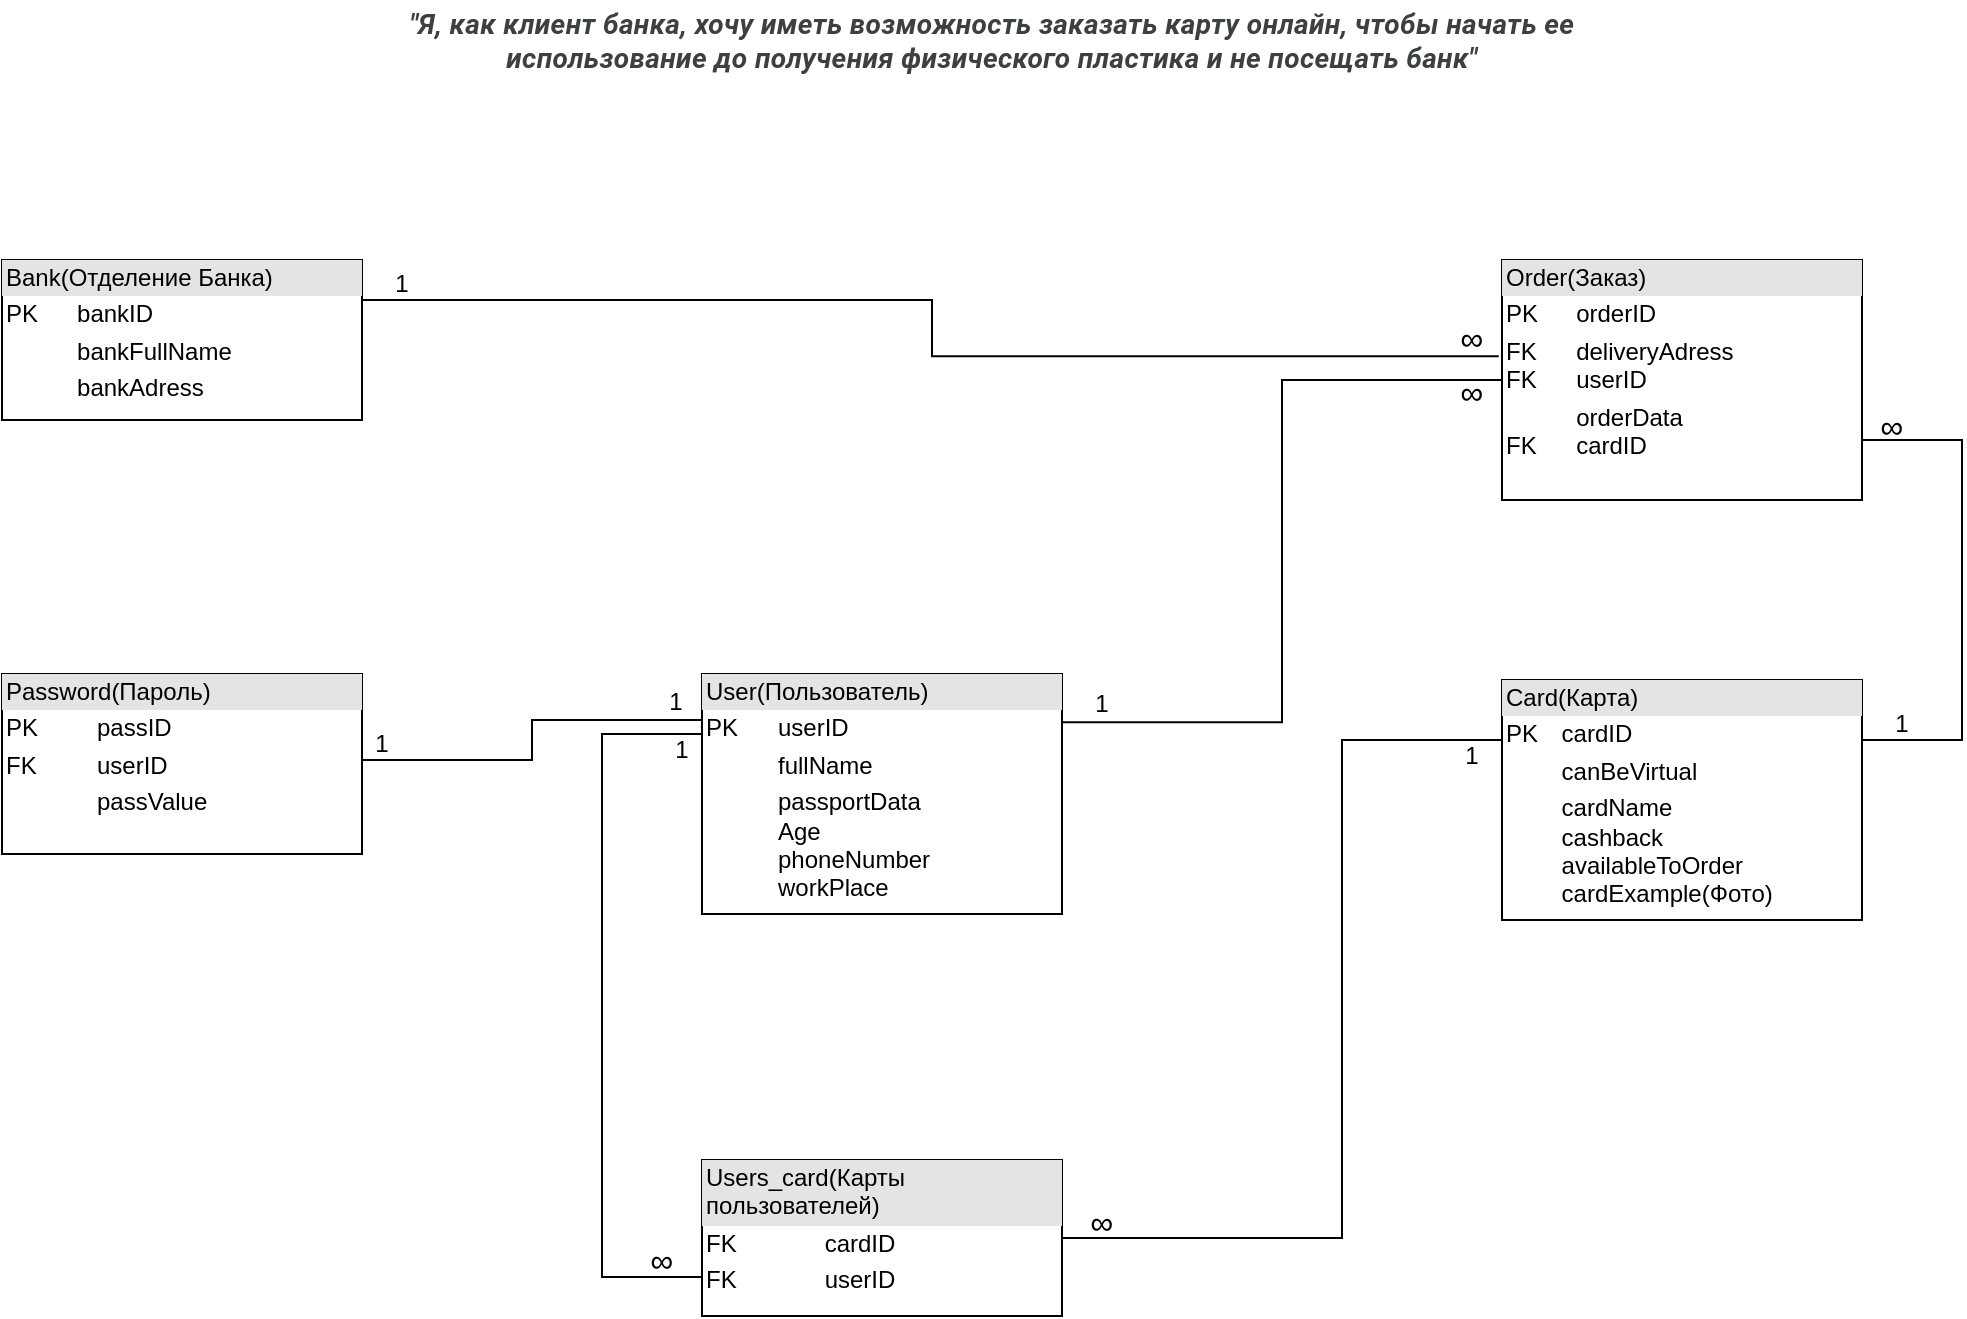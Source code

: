<mxfile version="24.7.12">
  <diagram name="Страница — 1" id="an5CoUuglC685Xo_gs4N">
    <mxGraphModel dx="1441" dy="1657" grid="1" gridSize="10" guides="1" tooltips="1" connect="1" arrows="1" fold="1" page="1" pageScale="1" pageWidth="1169" pageHeight="827" background="none" math="0" shadow="0">
      <root>
        <mxCell id="0" />
        <mxCell id="1" parent="0" />
        <mxCell id="e9L9qVhXZpTuU434PPp--3" value="&lt;span style=&quot;color: rgb(60, 64, 67); font-family: Roboto, Arial, sans-serif; font-size: 14px; letter-spacing: 0.2px; text-align: left;&quot;&gt;&lt;b&gt;&lt;i&gt;&quot;Я, как клиент банка, хочу иметь возможность заказать карту онлайн, чтобы начать ее использование до получения физического пластика и не посещать банк&quot;&lt;/i&gt;&lt;/b&gt;&lt;/span&gt;" style="text;html=1;align=center;verticalAlign=middle;whiteSpace=wrap;rounded=0;" vertex="1" parent="1">
          <mxGeometry x="255" y="-810" width="660" height="40" as="geometry" />
        </mxCell>
        <mxCell id="e9L9qVhXZpTuU434PPp--5" value="&lt;div style=&quot;box-sizing:border-box;width:100%;background:#e4e4e4;padding:2px;&quot;&gt;User(Пользователь)&lt;/div&gt;&lt;table style=&quot;width:100%;font-size:1em;&quot; cellpadding=&quot;2&quot; cellspacing=&quot;0&quot;&gt;&lt;tbody&gt;&lt;tr&gt;&lt;td&gt;PK&lt;/td&gt;&lt;td&gt;userID&lt;/td&gt;&lt;/tr&gt;&lt;tr&gt;&lt;td&gt;&lt;br&gt;&lt;/td&gt;&lt;td&gt;fullName&lt;/td&gt;&lt;/tr&gt;&lt;tr&gt;&lt;td&gt;&lt;/td&gt;&lt;td&gt;passportData&lt;br&gt;Age&lt;br&gt;phoneNumber&lt;br&gt;workPlace&lt;/td&gt;&lt;/tr&gt;&lt;/tbody&gt;&lt;/table&gt;" style="verticalAlign=top;align=left;overflow=fill;html=1;whiteSpace=wrap;" vertex="1" parent="1">
          <mxGeometry x="440" y="-473" width="180" height="120" as="geometry" />
        </mxCell>
        <mxCell id="e9L9qVhXZpTuU434PPp--6" value="&lt;div style=&quot;box-sizing:border-box;width:100%;background:#e4e4e4;padding:2px;&quot;&gt;Order(Заказ)&lt;/div&gt;&lt;table style=&quot;width:100%;font-size:1em;&quot; cellpadding=&quot;2&quot; cellspacing=&quot;0&quot;&gt;&lt;tbody&gt;&lt;tr&gt;&lt;td&gt;PK&lt;/td&gt;&lt;td&gt;orderID&lt;/td&gt;&lt;/tr&gt;&lt;tr&gt;&lt;td&gt;FK&lt;br&gt;FK&lt;/td&gt;&lt;td&gt;deliveryAdress&lt;br&gt;userID&lt;br&gt;&lt;/td&gt;&lt;/tr&gt;&lt;tr&gt;&lt;td&gt;&lt;br&gt;FK&lt;br&gt;&lt;/td&gt;&lt;td&gt;orderData&lt;br&gt;cardID&lt;br&gt;&lt;/td&gt;&lt;/tr&gt;&lt;/tbody&gt;&lt;/table&gt;" style="verticalAlign=top;align=left;overflow=fill;html=1;whiteSpace=wrap;" vertex="1" parent="1">
          <mxGeometry x="840" y="-680" width="180" height="120" as="geometry" />
        </mxCell>
        <mxCell id="e9L9qVhXZpTuU434PPp--7" value="&lt;div style=&quot;box-sizing:border-box;width:100%;background:#e4e4e4;padding:2px;&quot;&gt;Bank(Отделение Банка)&lt;/div&gt;&lt;table style=&quot;width:100%;font-size:1em;&quot; cellpadding=&quot;2&quot; cellspacing=&quot;0&quot;&gt;&lt;tbody&gt;&lt;tr&gt;&lt;td&gt;PK&lt;/td&gt;&lt;td&gt;bankID&lt;/td&gt;&lt;/tr&gt;&lt;tr&gt;&lt;td&gt;&lt;br&gt;&lt;/td&gt;&lt;td&gt;bankFullName&lt;/td&gt;&lt;/tr&gt;&lt;tr&gt;&lt;td&gt;&lt;/td&gt;&lt;td&gt;bankAdress&lt;/td&gt;&lt;/tr&gt;&lt;/tbody&gt;&lt;/table&gt;" style="verticalAlign=top;align=left;overflow=fill;html=1;whiteSpace=wrap;" vertex="1" parent="1">
          <mxGeometry x="90" y="-680" width="180" height="80" as="geometry" />
        </mxCell>
        <mxCell id="e9L9qVhXZpTuU434PPp--8" value="&lt;div style=&quot;box-sizing:border-box;width:100%;background:#e4e4e4;padding:2px;&quot;&gt;Password(Пароль)&lt;/div&gt;&lt;table style=&quot;width:100%;font-size:1em;&quot; cellpadding=&quot;2&quot; cellspacing=&quot;0&quot;&gt;&lt;tbody&gt;&lt;tr&gt;&lt;td&gt;PK&lt;/td&gt;&lt;td&gt;passID&lt;/td&gt;&lt;/tr&gt;&lt;tr&gt;&lt;td&gt;FK&lt;/td&gt;&lt;td&gt;userID&lt;/td&gt;&lt;/tr&gt;&lt;tr&gt;&lt;td&gt;&lt;/td&gt;&lt;td&gt;passValue&lt;/td&gt;&lt;/tr&gt;&lt;/tbody&gt;&lt;/table&gt;" style="verticalAlign=top;align=left;overflow=fill;html=1;whiteSpace=wrap;" vertex="1" parent="1">
          <mxGeometry x="90" y="-473" width="180" height="90" as="geometry" />
        </mxCell>
        <mxCell id="e9L9qVhXZpTuU434PPp--9" value="&lt;div style=&quot;box-sizing:border-box;width:100%;background:#e4e4e4;padding:2px;&quot;&gt;Card(Карта)&lt;/div&gt;&lt;table style=&quot;width:100%;font-size:1em;&quot; cellpadding=&quot;2&quot; cellspacing=&quot;0&quot;&gt;&lt;tbody&gt;&lt;tr&gt;&lt;td&gt;PK&lt;/td&gt;&lt;td&gt;cardID&lt;/td&gt;&lt;/tr&gt;&lt;tr&gt;&lt;td&gt;&lt;br&gt;&lt;/td&gt;&lt;td&gt;canBeVirtual&lt;/td&gt;&lt;/tr&gt;&lt;tr&gt;&lt;td&gt;&lt;/td&gt;&lt;td&gt;cardName&lt;br&gt;cashback&lt;br&gt;availableToOrder&lt;br&gt;cardExample(Фото)&lt;/td&gt;&lt;/tr&gt;&lt;/tbody&gt;&lt;/table&gt;" style="verticalAlign=top;align=left;overflow=fill;html=1;whiteSpace=wrap;" vertex="1" parent="1">
          <mxGeometry x="840" y="-470" width="180" height="120" as="geometry" />
        </mxCell>
        <mxCell id="e9L9qVhXZpTuU434PPp--10" value="&lt;div style=&quot;box-sizing:border-box;width:100%;background:#e4e4e4;padding:2px;&quot;&gt;Users_card(Карты пользователей)&lt;/div&gt;&lt;table style=&quot;width:100%;font-size:1em;&quot; cellpadding=&quot;2&quot; cellspacing=&quot;0&quot;&gt;&lt;tbody&gt;&lt;tr&gt;&lt;td&gt;FK&lt;br&gt;&lt;/td&gt;&lt;td&gt;cardID&lt;/td&gt;&lt;/tr&gt;&lt;tr&gt;&lt;td&gt;FK&lt;br&gt;&lt;/td&gt;&lt;td&gt;userID&lt;/td&gt;&lt;/tr&gt;&lt;tr&gt;&lt;td&gt;&lt;br&gt;&lt;/td&gt;&lt;td&gt;&lt;br&gt;&lt;/td&gt;&lt;/tr&gt;&lt;/tbody&gt;&lt;/table&gt;" style="verticalAlign=top;align=left;overflow=fill;html=1;whiteSpace=wrap;" vertex="1" parent="1">
          <mxGeometry x="440" y="-230" width="180" height="78" as="geometry" />
        </mxCell>
        <mxCell id="e9L9qVhXZpTuU434PPp--15" value="" style="endArrow=none;html=1;rounded=0;exitX=0.999;exitY=0.201;exitDx=0;exitDy=0;entryX=0;entryY=0.5;entryDx=0;entryDy=0;edgeStyle=orthogonalEdgeStyle;exitPerimeter=0;" edge="1" parent="1" source="e9L9qVhXZpTuU434PPp--5" target="e9L9qVhXZpTuU434PPp--6">
          <mxGeometry width="50" height="50" relative="1" as="geometry">
            <mxPoint x="470" y="-470" as="sourcePoint" />
            <mxPoint x="520" y="-520" as="targetPoint" />
          </mxGeometry>
        </mxCell>
        <mxCell id="e9L9qVhXZpTuU434PPp--19" value="" style="endArrow=none;html=1;rounded=0;exitX=1;exitY=0.5;exitDx=0;exitDy=0;entryX=0;entryY=0.25;entryDx=0;entryDy=0;edgeStyle=orthogonalEdgeStyle;" edge="1" parent="1" source="e9L9qVhXZpTuU434PPp--8">
          <mxGeometry width="50" height="50" relative="1" as="geometry">
            <mxPoint x="269.96" y="-413" as="sourcePoint" />
            <mxPoint x="439.96" y="-446" as="targetPoint" />
            <Array as="points">
              <mxPoint x="270" y="-430" />
              <mxPoint x="355" y="-430" />
              <mxPoint x="355" y="-450" />
              <mxPoint x="440" y="-450" />
            </Array>
          </mxGeometry>
        </mxCell>
        <mxCell id="e9L9qVhXZpTuU434PPp--21" value="" style="endArrow=none;html=1;rounded=0;edgeStyle=orthogonalEdgeStyle;exitX=1;exitY=0.25;exitDx=0;exitDy=0;entryX=-0.009;entryY=0.401;entryDx=0;entryDy=0;entryPerimeter=0;" edge="1" parent="1" source="e9L9qVhXZpTuU434PPp--7" target="e9L9qVhXZpTuU434PPp--6">
          <mxGeometry width="50" height="50" relative="1" as="geometry">
            <mxPoint x="480" y="-630" as="sourcePoint" />
            <mxPoint x="530" y="-680" as="targetPoint" />
          </mxGeometry>
        </mxCell>
        <mxCell id="e9L9qVhXZpTuU434PPp--22" value="" style="endArrow=none;html=1;rounded=0;entryX=1;entryY=0.75;entryDx=0;entryDy=0;exitX=1;exitY=0.25;exitDx=0;exitDy=0;edgeStyle=orthogonalEdgeStyle;" edge="1" parent="1" source="e9L9qVhXZpTuU434PPp--9" target="e9L9qVhXZpTuU434PPp--6">
          <mxGeometry width="50" height="50" relative="1" as="geometry">
            <mxPoint x="990" y="-500" as="sourcePoint" />
            <mxPoint x="1040" y="-550" as="targetPoint" />
            <Array as="points">
              <mxPoint x="1070" y="-440" />
              <mxPoint x="1070" y="-590" />
            </Array>
          </mxGeometry>
        </mxCell>
        <mxCell id="e9L9qVhXZpTuU434PPp--23" value="" style="endArrow=none;html=1;rounded=0;edgeStyle=orthogonalEdgeStyle;entryX=0;entryY=0.25;entryDx=0;entryDy=0;exitX=0;exitY=0.75;exitDx=0;exitDy=0;" edge="1" parent="1" source="e9L9qVhXZpTuU434PPp--10" target="e9L9qVhXZpTuU434PPp--5">
          <mxGeometry width="50" height="50" relative="1" as="geometry">
            <mxPoint x="440" y="-300" as="sourcePoint" />
            <mxPoint x="490" y="-350" as="targetPoint" />
            <Array as="points">
              <mxPoint x="390" y="-171" />
              <mxPoint x="390" y="-443" />
            </Array>
          </mxGeometry>
        </mxCell>
        <mxCell id="e9L9qVhXZpTuU434PPp--25" value="" style="endArrow=none;html=1;rounded=0;edgeStyle=orthogonalEdgeStyle;entryX=0;entryY=0.25;entryDx=0;entryDy=0;exitX=1;exitY=0.5;exitDx=0;exitDy=0;" edge="1" parent="1" source="e9L9qVhXZpTuU434PPp--10" target="e9L9qVhXZpTuU434PPp--9">
          <mxGeometry width="50" height="50" relative="1" as="geometry">
            <mxPoint x="680" y="-300" as="sourcePoint" />
            <mxPoint x="730" y="-350" as="targetPoint" />
            <Array as="points">
              <mxPoint x="760" y="-191" />
              <mxPoint x="760" y="-440" />
            </Array>
          </mxGeometry>
        </mxCell>
        <mxCell id="e9L9qVhXZpTuU434PPp--27" value="1" style="text;html=1;align=center;verticalAlign=middle;whiteSpace=wrap;rounded=0;" vertex="1" parent="1">
          <mxGeometry x="270" y="-673" width="40" height="10" as="geometry" />
        </mxCell>
        <mxCell id="e9L9qVhXZpTuU434PPp--30" value="&lt;div style=&quot;text-align: start; font-size: 16px;&quot;&gt;&lt;span style=&quot;background-color: initial; font-size: 16px;&quot;&gt;&lt;font style=&quot;font-size: 16px;&quot; face=&quot;Google Sans, Arial, sans-serif&quot;&gt;∞&lt;/font&gt;&lt;/span&gt;&lt;/div&gt;" style="text;html=1;align=center;verticalAlign=middle;whiteSpace=wrap;rounded=0;fillColor=none;fontSize=16;" vertex="1" parent="1">
          <mxGeometry x="810" y="-646" width="30" height="10" as="geometry" />
        </mxCell>
        <mxCell id="e9L9qVhXZpTuU434PPp--31" value="&lt;div style=&quot;text-align: start; font-size: 16px;&quot;&gt;&lt;span style=&quot;background-color: initial; font-size: 16px;&quot;&gt;&lt;font style=&quot;font-size: 16px;&quot; face=&quot;Google Sans, Arial, sans-serif&quot;&gt;∞&lt;/font&gt;&lt;/span&gt;&lt;/div&gt;" style="text;html=1;align=center;verticalAlign=middle;whiteSpace=wrap;rounded=0;fillColor=none;fontSize=16;" vertex="1" parent="1">
          <mxGeometry x="810" y="-619" width="30" height="10" as="geometry" />
        </mxCell>
        <mxCell id="e9L9qVhXZpTuU434PPp--32" value="1" style="text;html=1;align=center;verticalAlign=middle;whiteSpace=wrap;rounded=0;" vertex="1" parent="1">
          <mxGeometry x="620" y="-463" width="40" height="10" as="geometry" />
        </mxCell>
        <mxCell id="e9L9qVhXZpTuU434PPp--33" value="1" style="text;html=1;align=center;verticalAlign=middle;whiteSpace=wrap;rounded=0;" vertex="1" parent="1">
          <mxGeometry x="407" y="-464" width="40" height="10" as="geometry" />
        </mxCell>
        <mxCell id="e9L9qVhXZpTuU434PPp--34" value="1" style="text;html=1;align=center;verticalAlign=middle;whiteSpace=wrap;rounded=0;" vertex="1" parent="1">
          <mxGeometry x="260" y="-443" width="40" height="10" as="geometry" />
        </mxCell>
        <mxCell id="e9L9qVhXZpTuU434PPp--35" value="1" style="text;html=1;align=center;verticalAlign=middle;whiteSpace=wrap;rounded=0;" vertex="1" parent="1">
          <mxGeometry x="410" y="-440" width="40" height="10" as="geometry" />
        </mxCell>
        <mxCell id="e9L9qVhXZpTuU434PPp--37" value="&lt;div style=&quot;text-align: start; font-size: 16px;&quot;&gt;&lt;span style=&quot;background-color: initial; font-size: 16px;&quot;&gt;&lt;font style=&quot;font-size: 16px;&quot; face=&quot;Google Sans, Arial, sans-serif&quot;&gt;∞&lt;/font&gt;&lt;/span&gt;&lt;/div&gt;" style="text;html=1;align=center;verticalAlign=middle;whiteSpace=wrap;rounded=0;fillColor=none;fontSize=16;" vertex="1" parent="1">
          <mxGeometry x="410" y="-185" width="20" height="10" as="geometry" />
        </mxCell>
        <mxCell id="e9L9qVhXZpTuU434PPp--38" value="&lt;div style=&quot;text-align: start; font-size: 16px;&quot;&gt;&lt;span style=&quot;background-color: initial; font-size: 16px;&quot;&gt;&lt;font style=&quot;font-size: 16px;&quot; face=&quot;Google Sans, Arial, sans-serif&quot;&gt;∞&lt;/font&gt;&lt;/span&gt;&lt;/div&gt;" style="text;html=1;align=center;verticalAlign=middle;whiteSpace=wrap;rounded=0;fillColor=none;fontSize=16;" vertex="1" parent="1">
          <mxGeometry x="630" y="-204" width="20" height="10" as="geometry" />
        </mxCell>
        <mxCell id="e9L9qVhXZpTuU434PPp--39" value="1" style="text;html=1;align=center;verticalAlign=middle;whiteSpace=wrap;rounded=0;" vertex="1" parent="1">
          <mxGeometry x="805" y="-437" width="40" height="10" as="geometry" />
        </mxCell>
        <mxCell id="e9L9qVhXZpTuU434PPp--40" value="1" style="text;html=1;align=center;verticalAlign=middle;whiteSpace=wrap;rounded=0;" vertex="1" parent="1">
          <mxGeometry x="1020" y="-453" width="40" height="10" as="geometry" />
        </mxCell>
        <mxCell id="e9L9qVhXZpTuU434PPp--41" value="&lt;div style=&quot;text-align: start; font-size: 16px;&quot;&gt;&lt;span style=&quot;background-color: initial; font-size: 16px;&quot;&gt;&lt;font style=&quot;font-size: 16px;&quot; face=&quot;Google Sans, Arial, sans-serif&quot;&gt;∞&lt;/font&gt;&lt;/span&gt;&lt;/div&gt;" style="text;html=1;align=center;verticalAlign=middle;whiteSpace=wrap;rounded=0;fillColor=none;fontSize=16;" vertex="1" parent="1">
          <mxGeometry x="1020" y="-602" width="30" height="10" as="geometry" />
        </mxCell>
      </root>
    </mxGraphModel>
  </diagram>
</mxfile>
